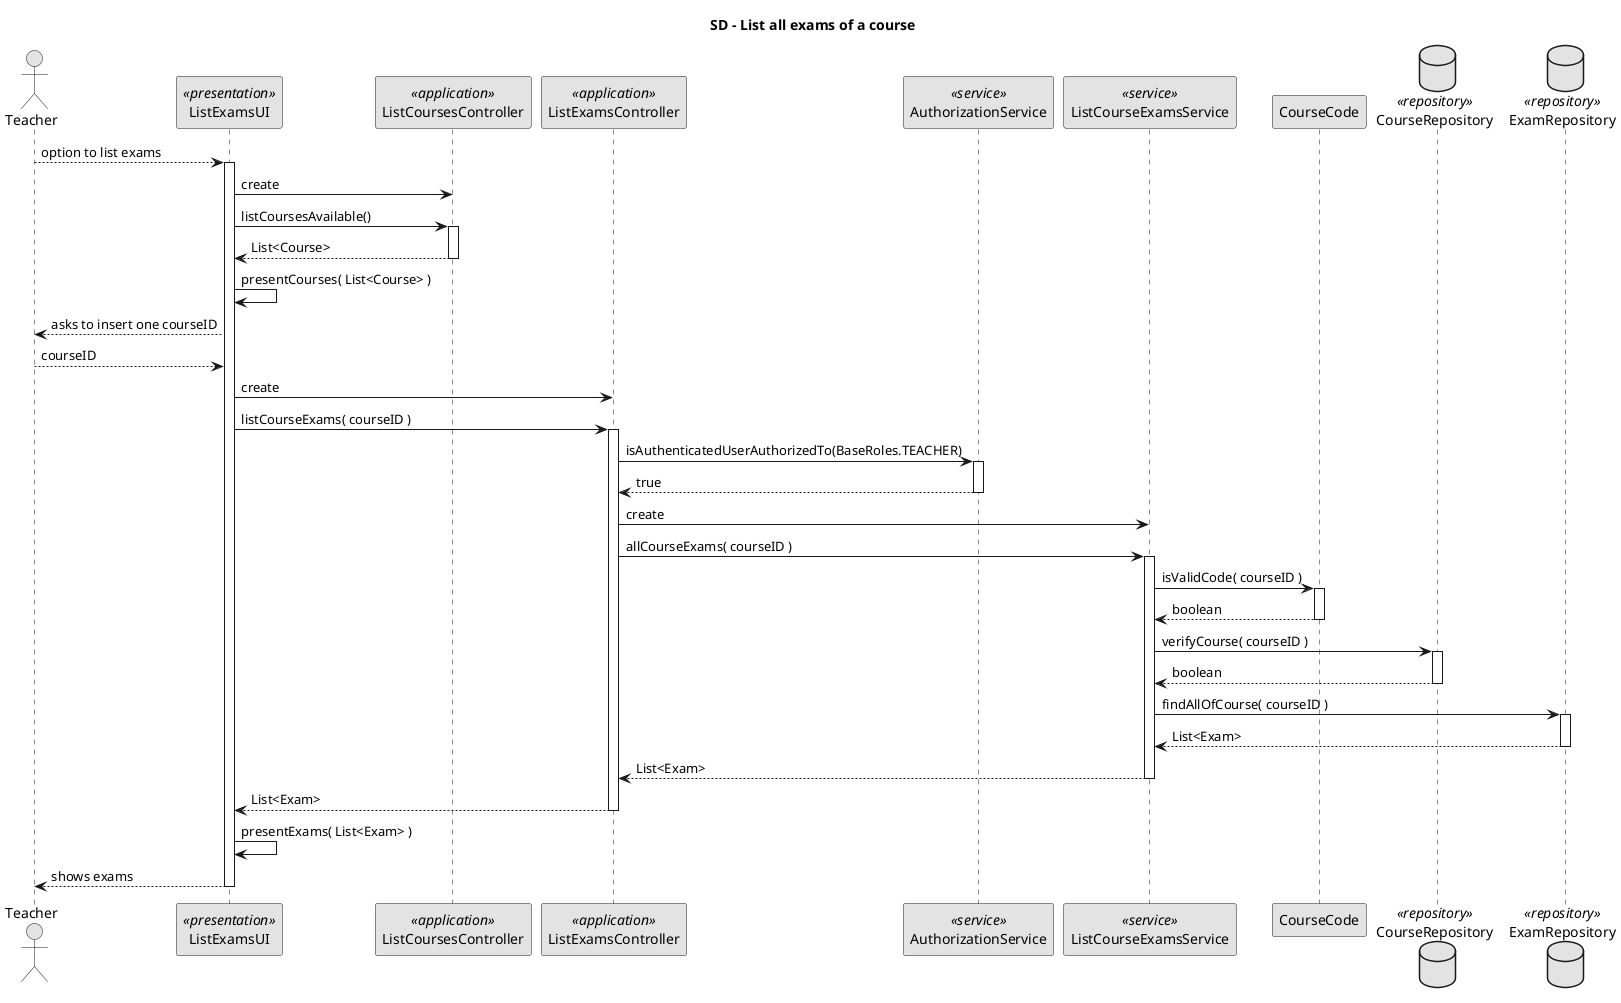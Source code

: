 @startuml
'http://plantuml.com/skinparam.html
skinparam monochrome true
skinparam packageStyle rect

title SD - List all exams of a course

actor Teacher as Actor
participant ListExamsUI as UI <<presentation>>
participant ListCoursesController as ControllerCrs <<application>>
participant ListExamsController as Controller <<application>>
participant AuthorizationService as AUTHZ   <<service>>
participant ListCourseExamsService as SRV <<service>>
participant CourseCode as CODE
database CourseRepository as Repository2 <<repository>>
database ExamRepository as Repository <<repository>>


Actor --> UI: option to list exams
activate UI
UI -> ControllerCrs: create
UI -> ControllerCrs: listCoursesAvailable()
    activate ControllerCrs
    ControllerCrs --> UI: List<Course>
    deactivate ControllerCrs
UI -> UI :  presentCourses( List<Course> )
UI --> Actor : asks to insert one courseID
Actor --> UI: courseID

UI -> Controller: create

UI -> Controller: listCourseExams( courseID )
    activate Controller
    Controller-> AUTHZ : isAuthenticatedUserAuthorizedTo(BaseRoles.TEACHER)
        activate AUTHZ
        AUTHZ --> Controller : true
        deactivate AUTHZ
    Controller -> SRV : create
    Controller -> SRV : allCourseExams( courseID )
        activate SRV
        SRV -> CODE: isValidCode( courseID )
            activate CODE
            CODE --> SRV : boolean
            deactivate CODE
        SRV -> Repository2 : verifyCourse( courseID )
            activate Repository2
            Repository2 --> SRV : boolean
            deactivate Repository2
        SRV -> Repository : findAllOfCourse( courseID )
            activate Repository
            Repository --> SRV : List<Exam>
            deactivate Repository

        SRV --> Controller : List<Exam>
        deactivate SRV
    Controller -->UI: List<Exam>
    deactivate Controller
UI -> UI :  presentExams( List<Exam> )
UI-->Actor: shows exams
deactivate UI
@enduml